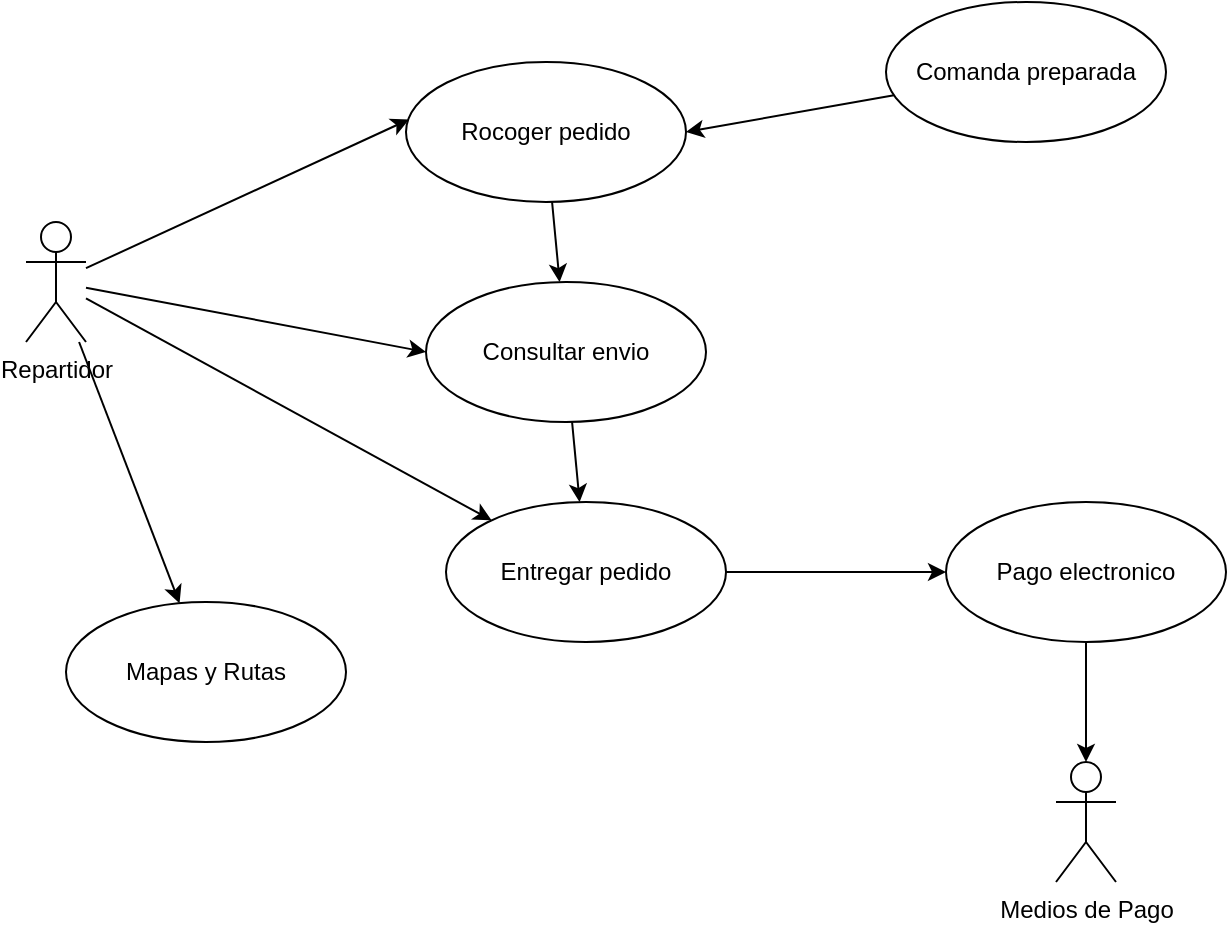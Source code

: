 <mxfile>
    <diagram id="syHyQhxDXZ1jfJ_UDyxY" name="Página-1">
        <mxGraphModel dx="839" dy="607" grid="1" gridSize="10" guides="1" tooltips="1" connect="1" arrows="1" fold="1" page="1" pageScale="1" pageWidth="827" pageHeight="1169" math="0" shadow="0">
            <root>
                <mxCell id="0"/>
                <mxCell id="1" parent="0"/>
                <mxCell id="4" style="edgeStyle=none;html=1;entryX=0.011;entryY=0.41;entryDx=0;entryDy=0;entryPerimeter=0;" edge="1" parent="1" source="2" target="3">
                    <mxGeometry relative="1" as="geometry"/>
                </mxCell>
                <mxCell id="7" style="edgeStyle=none;html=1;" edge="1" parent="1" source="2" target="5">
                    <mxGeometry relative="1" as="geometry"/>
                </mxCell>
                <mxCell id="10" style="edgeStyle=none;html=1;entryX=0;entryY=0.5;entryDx=0;entryDy=0;" edge="1" parent="1" source="2" target="8">
                    <mxGeometry relative="1" as="geometry"/>
                </mxCell>
                <mxCell id="13" style="edgeStyle=none;html=1;" edge="1" parent="1" source="2" target="12">
                    <mxGeometry relative="1" as="geometry"/>
                </mxCell>
                <mxCell id="2" value="Repartidor" style="shape=umlActor;verticalLabelPosition=bottom;verticalAlign=top;html=1;" vertex="1" parent="1">
                    <mxGeometry x="120" y="190" width="30" height="60" as="geometry"/>
                </mxCell>
                <mxCell id="9" style="edgeStyle=none;html=1;" edge="1" parent="1" source="3" target="8">
                    <mxGeometry relative="1" as="geometry"/>
                </mxCell>
                <mxCell id="3" value="Rocoger pedido" style="ellipse;whiteSpace=wrap;html=1;" vertex="1" parent="1">
                    <mxGeometry x="310" y="110" width="140" height="70" as="geometry"/>
                </mxCell>
                <mxCell id="15" style="edgeStyle=none;html=1;entryX=0;entryY=0.5;entryDx=0;entryDy=0;" edge="1" parent="1" source="5" target="14">
                    <mxGeometry relative="1" as="geometry"/>
                </mxCell>
                <mxCell id="5" value="Entregar pedido" style="ellipse;whiteSpace=wrap;html=1;" vertex="1" parent="1">
                    <mxGeometry x="330" y="330" width="140" height="70" as="geometry"/>
                </mxCell>
                <mxCell id="11" style="edgeStyle=none;html=1;" edge="1" parent="1" source="8" target="5">
                    <mxGeometry relative="1" as="geometry"/>
                </mxCell>
                <mxCell id="8" value="Consultar envio" style="ellipse;whiteSpace=wrap;html=1;" vertex="1" parent="1">
                    <mxGeometry x="320" y="220" width="140" height="70" as="geometry"/>
                </mxCell>
                <mxCell id="12" value="Mapas y Rutas" style="ellipse;whiteSpace=wrap;html=1;" vertex="1" parent="1">
                    <mxGeometry x="140" y="380" width="140" height="70" as="geometry"/>
                </mxCell>
                <mxCell id="18" style="edgeStyle=none;html=1;entryX=0.5;entryY=0;entryDx=0;entryDy=0;entryPerimeter=0;" edge="1" parent="1" source="14" target="17">
                    <mxGeometry relative="1" as="geometry"/>
                </mxCell>
                <mxCell id="14" value="Pago electronico" style="ellipse;whiteSpace=wrap;html=1;" vertex="1" parent="1">
                    <mxGeometry x="580" y="330" width="140" height="70" as="geometry"/>
                </mxCell>
                <mxCell id="17" value="Medios de Pago" style="shape=umlActor;verticalLabelPosition=bottom;verticalAlign=top;html=1;" vertex="1" parent="1">
                    <mxGeometry x="635" y="460" width="30" height="60" as="geometry"/>
                </mxCell>
                <mxCell id="20" style="edgeStyle=none;html=1;entryX=1;entryY=0.5;entryDx=0;entryDy=0;" edge="1" parent="1" source="19" target="3">
                    <mxGeometry relative="1" as="geometry"/>
                </mxCell>
                <mxCell id="19" value="Comanda preparada" style="ellipse;whiteSpace=wrap;html=1;" vertex="1" parent="1">
                    <mxGeometry x="550" y="80" width="140" height="70" as="geometry"/>
                </mxCell>
            </root>
        </mxGraphModel>
    </diagram>
</mxfile>